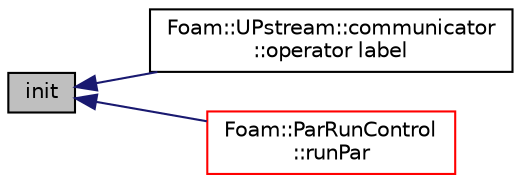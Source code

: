 digraph "init"
{
  bgcolor="transparent";
  edge [fontname="Helvetica",fontsize="10",labelfontname="Helvetica",labelfontsize="10"];
  node [fontname="Helvetica",fontsize="10",shape=record];
  rankdir="LR";
  Node549 [label="init",height=0.2,width=0.4,color="black", fillcolor="grey75", style="filled", fontcolor="black"];
  Node549 -> Node550 [dir="back",color="midnightblue",fontsize="10",style="solid",fontname="Helvetica"];
  Node550 [label="Foam::UPstream::communicator\l::operator label",height=0.2,width=0.4,color="black",URL="$a27389.html#ab5ca17e38345f94ac1e6dcef595c9930"];
  Node549 -> Node551 [dir="back",color="midnightblue",fontsize="10",style="solid",fontname="Helvetica"];
  Node551 [label="Foam::ParRunControl\l::runPar",height=0.2,width=0.4,color="red",URL="$a27773.html#a725ed7fe19411eb63ad9aaffe72b4c51"];
}
